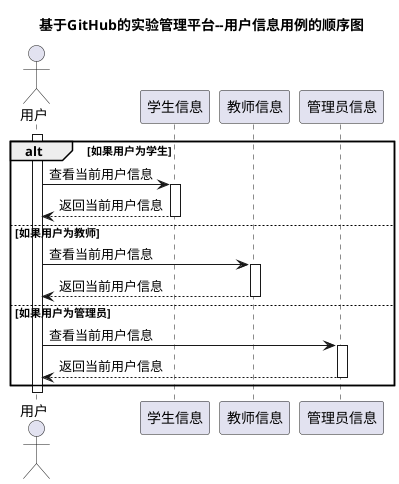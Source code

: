 @startuml
title 基于GitHub的实验管理平台--用户信息用例的顺序图
actor 用户
activate 用户
alt 如果用户为学生
    用户->学生信息:查看当前用户信息
    activate 学生信息
    学生信息-->用户:返回当前用户信息
    deactivate 学生信息
else 如果用户为教师
    用户->教师信息:查看当前用户信息
    activate 教师信息
    教师信息-->用户:返回当前用户信息
    deactivate 教师信息
else 如果用户为管理员
    用户->管理员信息:查看当前用户信息
    activate 管理员信息
    管理员信息-->用户:返回当前用户信息
    deactivate 管理员信息
end
deactivate 用户
@enduml